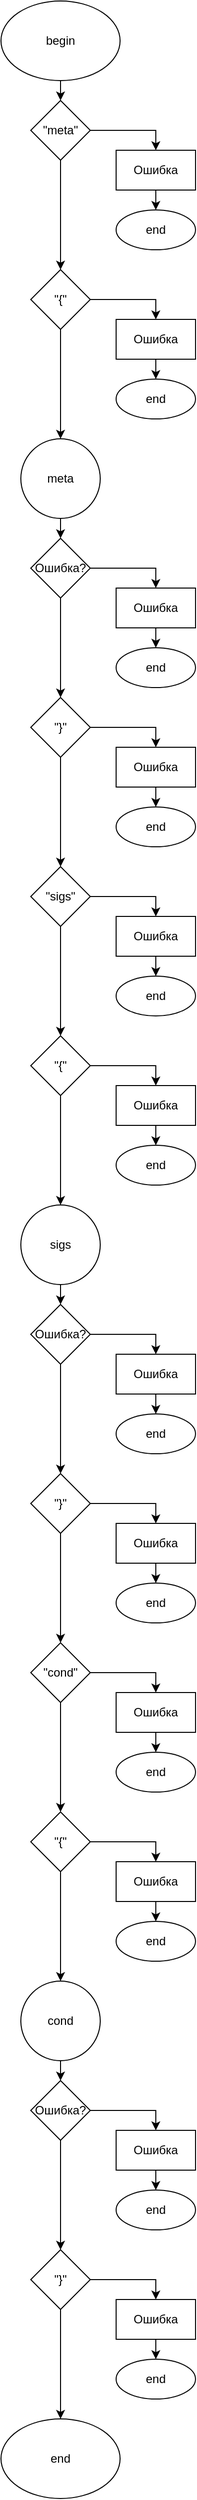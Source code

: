 <mxfile version="13.7.9" type="device"><diagram id="icege34jf1zQ6EvljC3Y" name="Страница 1"><mxGraphModel dx="1038" dy="616" grid="1" gridSize="10" guides="1" tooltips="1" connect="1" arrows="1" fold="1" page="1" pageScale="1" pageWidth="827" pageHeight="1169" math="0" shadow="0"><root><mxCell id="0"/><mxCell id="1" parent="0"/><mxCell id="bdGSW_OH24FTYr6A_JmZ-12" style="edgeStyle=orthogonalEdgeStyle;rounded=0;orthogonalLoop=1;jettySize=auto;html=1;exitX=0.5;exitY=1;exitDx=0;exitDy=0;entryX=0.5;entryY=0;entryDx=0;entryDy=0;" edge="1" parent="1" source="cyXj8lNAo7ZEp0eibhiN-1" target="bdGSW_OH24FTYr6A_JmZ-5"><mxGeometry relative="1" as="geometry"/></mxCell><mxCell id="cyXj8lNAo7ZEp0eibhiN-1" value="begin" style="ellipse;whiteSpace=wrap;html=1;" parent="1" vertex="1"><mxGeometry x="354" y="40" width="120" height="80" as="geometry"/></mxCell><mxCell id="bdGSW_OH24FTYr6A_JmZ-1" style="edgeStyle=orthogonalEdgeStyle;rounded=0;orthogonalLoop=1;jettySize=auto;html=1;exitX=0.5;exitY=1;exitDx=0;exitDy=0;entryX=0.5;entryY=0;entryDx=0;entryDy=0;" edge="1" parent="1" source="bdGSW_OH24FTYr6A_JmZ-2" target="bdGSW_OH24FTYr6A_JmZ-3"><mxGeometry relative="1" as="geometry"/></mxCell><mxCell id="bdGSW_OH24FTYr6A_JmZ-2" value="Ошибка" style="rounded=0;whiteSpace=wrap;html=1;" vertex="1" parent="1"><mxGeometry x="470" y="190" width="80" height="40" as="geometry"/></mxCell><mxCell id="bdGSW_OH24FTYr6A_JmZ-3" value="end" style="ellipse;whiteSpace=wrap;html=1;" vertex="1" parent="1"><mxGeometry x="470" y="250" width="80" height="40" as="geometry"/></mxCell><mxCell id="bdGSW_OH24FTYr6A_JmZ-4" style="edgeStyle=orthogonalEdgeStyle;rounded=0;orthogonalLoop=1;jettySize=auto;html=1;exitX=1;exitY=0.5;exitDx=0;exitDy=0;entryX=0.5;entryY=0;entryDx=0;entryDy=0;" edge="1" parent="1" source="bdGSW_OH24FTYr6A_JmZ-5" target="bdGSW_OH24FTYr6A_JmZ-2"><mxGeometry relative="1" as="geometry"/></mxCell><mxCell id="bdGSW_OH24FTYr6A_JmZ-11" style="edgeStyle=orthogonalEdgeStyle;rounded=0;orthogonalLoop=1;jettySize=auto;html=1;exitX=0.5;exitY=1;exitDx=0;exitDy=0;entryX=0.5;entryY=0;entryDx=0;entryDy=0;" edge="1" parent="1" source="bdGSW_OH24FTYr6A_JmZ-5" target="bdGSW_OH24FTYr6A_JmZ-10"><mxGeometry relative="1" as="geometry"/></mxCell><mxCell id="bdGSW_OH24FTYr6A_JmZ-5" value="&quot;meta&quot;" style="rhombus;whiteSpace=wrap;html=1;" vertex="1" parent="1"><mxGeometry x="384" y="140" width="60" height="60" as="geometry"/></mxCell><mxCell id="bdGSW_OH24FTYr6A_JmZ-6" style="edgeStyle=orthogonalEdgeStyle;rounded=0;orthogonalLoop=1;jettySize=auto;html=1;exitX=0.5;exitY=1;exitDx=0;exitDy=0;entryX=0.5;entryY=0;entryDx=0;entryDy=0;" edge="1" parent="1" source="bdGSW_OH24FTYr6A_JmZ-7" target="bdGSW_OH24FTYr6A_JmZ-8"><mxGeometry relative="1" as="geometry"/></mxCell><mxCell id="bdGSW_OH24FTYr6A_JmZ-7" value="Ошибка" style="rounded=0;whiteSpace=wrap;html=1;" vertex="1" parent="1"><mxGeometry x="470" y="360" width="80" height="40" as="geometry"/></mxCell><mxCell id="bdGSW_OH24FTYr6A_JmZ-8" value="end" style="ellipse;whiteSpace=wrap;html=1;" vertex="1" parent="1"><mxGeometry x="470" y="420" width="80" height="40" as="geometry"/></mxCell><mxCell id="bdGSW_OH24FTYr6A_JmZ-9" style="edgeStyle=orthogonalEdgeStyle;rounded=0;orthogonalLoop=1;jettySize=auto;html=1;exitX=1;exitY=0.5;exitDx=0;exitDy=0;entryX=0.5;entryY=0;entryDx=0;entryDy=0;" edge="1" parent="1" source="bdGSW_OH24FTYr6A_JmZ-10" target="bdGSW_OH24FTYr6A_JmZ-7"><mxGeometry relative="1" as="geometry"/></mxCell><mxCell id="bdGSW_OH24FTYr6A_JmZ-14" style="edgeStyle=orthogonalEdgeStyle;rounded=0;orthogonalLoop=1;jettySize=auto;html=1;exitX=0.5;exitY=1;exitDx=0;exitDy=0;entryX=0.5;entryY=0;entryDx=0;entryDy=0;" edge="1" parent="1" source="bdGSW_OH24FTYr6A_JmZ-10" target="bdGSW_OH24FTYr6A_JmZ-13"><mxGeometry relative="1" as="geometry"/></mxCell><mxCell id="bdGSW_OH24FTYr6A_JmZ-10" value="&quot;{&quot;" style="rhombus;whiteSpace=wrap;html=1;" vertex="1" parent="1"><mxGeometry x="384" y="310" width="60" height="60" as="geometry"/></mxCell><mxCell id="bdGSW_OH24FTYr6A_JmZ-21" style="edgeStyle=orthogonalEdgeStyle;rounded=0;orthogonalLoop=1;jettySize=auto;html=1;exitX=0.5;exitY=1;exitDx=0;exitDy=0;entryX=0.5;entryY=0;entryDx=0;entryDy=0;" edge="1" parent="1" source="bdGSW_OH24FTYr6A_JmZ-13" target="bdGSW_OH24FTYr6A_JmZ-20"><mxGeometry relative="1" as="geometry"/></mxCell><mxCell id="bdGSW_OH24FTYr6A_JmZ-13" value="meta" style="ellipse;whiteSpace=wrap;html=1;aspect=fixed;" vertex="1" parent="1"><mxGeometry x="374" y="480" width="80" height="80" as="geometry"/></mxCell><mxCell id="bdGSW_OH24FTYr6A_JmZ-15" style="edgeStyle=orthogonalEdgeStyle;rounded=0;orthogonalLoop=1;jettySize=auto;html=1;exitX=0.5;exitY=1;exitDx=0;exitDy=0;entryX=0.5;entryY=0;entryDx=0;entryDy=0;" edge="1" parent="1" source="bdGSW_OH24FTYr6A_JmZ-16" target="bdGSW_OH24FTYr6A_JmZ-17"><mxGeometry relative="1" as="geometry"/></mxCell><mxCell id="bdGSW_OH24FTYr6A_JmZ-16" value="Ошибка" style="rounded=0;whiteSpace=wrap;html=1;" vertex="1" parent="1"><mxGeometry x="470" y="630" width="80" height="40" as="geometry"/></mxCell><mxCell id="bdGSW_OH24FTYr6A_JmZ-17" value="end" style="ellipse;whiteSpace=wrap;html=1;" vertex="1" parent="1"><mxGeometry x="470" y="690" width="80" height="40" as="geometry"/></mxCell><mxCell id="bdGSW_OH24FTYr6A_JmZ-18" style="edgeStyle=orthogonalEdgeStyle;rounded=0;orthogonalLoop=1;jettySize=auto;html=1;exitX=1;exitY=0.5;exitDx=0;exitDy=0;entryX=0.5;entryY=0;entryDx=0;entryDy=0;" edge="1" parent="1" source="bdGSW_OH24FTYr6A_JmZ-20" target="bdGSW_OH24FTYr6A_JmZ-16"><mxGeometry relative="1" as="geometry"/></mxCell><mxCell id="bdGSW_OH24FTYr6A_JmZ-73" style="edgeStyle=orthogonalEdgeStyle;rounded=0;orthogonalLoop=1;jettySize=auto;html=1;exitX=0.5;exitY=1;exitDx=0;exitDy=0;entryX=0.5;entryY=0;entryDx=0;entryDy=0;" edge="1" parent="1" source="bdGSW_OH24FTYr6A_JmZ-20" target="bdGSW_OH24FTYr6A_JmZ-65"><mxGeometry relative="1" as="geometry"/></mxCell><mxCell id="bdGSW_OH24FTYr6A_JmZ-20" value="Ошибка?" style="rhombus;whiteSpace=wrap;html=1;" vertex="1" parent="1"><mxGeometry x="384" y="580" width="60" height="60" as="geometry"/></mxCell><mxCell id="bdGSW_OH24FTYr6A_JmZ-22" style="edgeStyle=orthogonalEdgeStyle;rounded=0;orthogonalLoop=1;jettySize=auto;html=1;exitX=0.5;exitY=1;exitDx=0;exitDy=0;entryX=0.5;entryY=0;entryDx=0;entryDy=0;" edge="1" parent="1" source="bdGSW_OH24FTYr6A_JmZ-23" target="bdGSW_OH24FTYr6A_JmZ-24"><mxGeometry relative="1" as="geometry"/></mxCell><mxCell id="bdGSW_OH24FTYr6A_JmZ-23" value="Ошибка" style="rounded=0;whiteSpace=wrap;html=1;" vertex="1" parent="1"><mxGeometry x="470" y="960" width="80" height="40" as="geometry"/></mxCell><mxCell id="bdGSW_OH24FTYr6A_JmZ-24" value="end" style="ellipse;whiteSpace=wrap;html=1;" vertex="1" parent="1"><mxGeometry x="470" y="1020" width="80" height="40" as="geometry"/></mxCell><mxCell id="bdGSW_OH24FTYr6A_JmZ-25" style="edgeStyle=orthogonalEdgeStyle;rounded=0;orthogonalLoop=1;jettySize=auto;html=1;exitX=1;exitY=0.5;exitDx=0;exitDy=0;entryX=0.5;entryY=0;entryDx=0;entryDy=0;" edge="1" parent="1" source="bdGSW_OH24FTYr6A_JmZ-27" target="bdGSW_OH24FTYr6A_JmZ-23"><mxGeometry relative="1" as="geometry"/></mxCell><mxCell id="bdGSW_OH24FTYr6A_JmZ-26" style="edgeStyle=orthogonalEdgeStyle;rounded=0;orthogonalLoop=1;jettySize=auto;html=1;exitX=0.5;exitY=1;exitDx=0;exitDy=0;entryX=0.5;entryY=0;entryDx=0;entryDy=0;" edge="1" parent="1" source="bdGSW_OH24FTYr6A_JmZ-27" target="bdGSW_OH24FTYr6A_JmZ-33"><mxGeometry relative="1" as="geometry"/></mxCell><mxCell id="bdGSW_OH24FTYr6A_JmZ-27" value="&quot;sigs&quot;" style="rhombus;whiteSpace=wrap;html=1;" vertex="1" parent="1"><mxGeometry x="384" y="910" width="60" height="60" as="geometry"/></mxCell><mxCell id="bdGSW_OH24FTYr6A_JmZ-28" style="edgeStyle=orthogonalEdgeStyle;rounded=0;orthogonalLoop=1;jettySize=auto;html=1;exitX=0.5;exitY=1;exitDx=0;exitDy=0;entryX=0.5;entryY=0;entryDx=0;entryDy=0;" edge="1" parent="1" source="bdGSW_OH24FTYr6A_JmZ-29" target="bdGSW_OH24FTYr6A_JmZ-30"><mxGeometry relative="1" as="geometry"/></mxCell><mxCell id="bdGSW_OH24FTYr6A_JmZ-29" value="Ошибка" style="rounded=0;whiteSpace=wrap;html=1;" vertex="1" parent="1"><mxGeometry x="470" y="1130" width="80" height="40" as="geometry"/></mxCell><mxCell id="bdGSW_OH24FTYr6A_JmZ-30" value="end" style="ellipse;whiteSpace=wrap;html=1;" vertex="1" parent="1"><mxGeometry x="470" y="1190" width="80" height="40" as="geometry"/></mxCell><mxCell id="bdGSW_OH24FTYr6A_JmZ-31" style="edgeStyle=orthogonalEdgeStyle;rounded=0;orthogonalLoop=1;jettySize=auto;html=1;exitX=1;exitY=0.5;exitDx=0;exitDy=0;entryX=0.5;entryY=0;entryDx=0;entryDy=0;" edge="1" parent="1" source="bdGSW_OH24FTYr6A_JmZ-33" target="bdGSW_OH24FTYr6A_JmZ-29"><mxGeometry relative="1" as="geometry"/></mxCell><mxCell id="bdGSW_OH24FTYr6A_JmZ-32" style="edgeStyle=orthogonalEdgeStyle;rounded=0;orthogonalLoop=1;jettySize=auto;html=1;exitX=0.5;exitY=1;exitDx=0;exitDy=0;entryX=0.5;entryY=0;entryDx=0;entryDy=0;" edge="1" parent="1" source="bdGSW_OH24FTYr6A_JmZ-33" target="bdGSW_OH24FTYr6A_JmZ-35"><mxGeometry relative="1" as="geometry"/></mxCell><mxCell id="bdGSW_OH24FTYr6A_JmZ-33" value="&quot;{&quot;" style="rhombus;whiteSpace=wrap;html=1;" vertex="1" parent="1"><mxGeometry x="384" y="1080" width="60" height="60" as="geometry"/></mxCell><mxCell id="bdGSW_OH24FTYr6A_JmZ-34" style="edgeStyle=orthogonalEdgeStyle;rounded=0;orthogonalLoop=1;jettySize=auto;html=1;exitX=0.5;exitY=1;exitDx=0;exitDy=0;entryX=0.5;entryY=0;entryDx=0;entryDy=0;" edge="1" parent="1" source="bdGSW_OH24FTYr6A_JmZ-35" target="bdGSW_OH24FTYr6A_JmZ-40"><mxGeometry relative="1" as="geometry"/></mxCell><mxCell id="bdGSW_OH24FTYr6A_JmZ-35" value="sigs" style="ellipse;whiteSpace=wrap;html=1;aspect=fixed;" vertex="1" parent="1"><mxGeometry x="374" y="1250" width="80" height="80" as="geometry"/></mxCell><mxCell id="bdGSW_OH24FTYr6A_JmZ-36" style="edgeStyle=orthogonalEdgeStyle;rounded=0;orthogonalLoop=1;jettySize=auto;html=1;exitX=0.5;exitY=1;exitDx=0;exitDy=0;entryX=0.5;entryY=0;entryDx=0;entryDy=0;" edge="1" parent="1" source="bdGSW_OH24FTYr6A_JmZ-37" target="bdGSW_OH24FTYr6A_JmZ-38"><mxGeometry relative="1" as="geometry"/></mxCell><mxCell id="bdGSW_OH24FTYr6A_JmZ-37" value="Ошибка" style="rounded=0;whiteSpace=wrap;html=1;" vertex="1" parent="1"><mxGeometry x="470" y="1400" width="80" height="40" as="geometry"/></mxCell><mxCell id="bdGSW_OH24FTYr6A_JmZ-38" value="end" style="ellipse;whiteSpace=wrap;html=1;" vertex="1" parent="1"><mxGeometry x="470" y="1460" width="80" height="40" as="geometry"/></mxCell><mxCell id="bdGSW_OH24FTYr6A_JmZ-39" style="edgeStyle=orthogonalEdgeStyle;rounded=0;orthogonalLoop=1;jettySize=auto;html=1;exitX=1;exitY=0.5;exitDx=0;exitDy=0;entryX=0.5;entryY=0;entryDx=0;entryDy=0;" edge="1" parent="1" source="bdGSW_OH24FTYr6A_JmZ-40" target="bdGSW_OH24FTYr6A_JmZ-37"><mxGeometry relative="1" as="geometry"/></mxCell><mxCell id="bdGSW_OH24FTYr6A_JmZ-72" style="edgeStyle=orthogonalEdgeStyle;rounded=0;orthogonalLoop=1;jettySize=auto;html=1;exitX=0.5;exitY=1;exitDx=0;exitDy=0;entryX=0.5;entryY=0;entryDx=0;entryDy=0;" edge="1" parent="1" source="bdGSW_OH24FTYr6A_JmZ-40" target="bdGSW_OH24FTYr6A_JmZ-70"><mxGeometry relative="1" as="geometry"/></mxCell><mxCell id="bdGSW_OH24FTYr6A_JmZ-40" value="Ошибка?" style="rhombus;whiteSpace=wrap;html=1;" vertex="1" parent="1"><mxGeometry x="384" y="1350" width="60" height="60" as="geometry"/></mxCell><mxCell id="bdGSW_OH24FTYr6A_JmZ-61" style="edgeStyle=orthogonalEdgeStyle;rounded=0;orthogonalLoop=1;jettySize=auto;html=1;exitX=0.5;exitY=1;exitDx=0;exitDy=0;entryX=0.5;entryY=0;entryDx=0;entryDy=0;" edge="1" parent="1" source="bdGSW_OH24FTYr6A_JmZ-62" target="bdGSW_OH24FTYr6A_JmZ-63"><mxGeometry relative="1" as="geometry"/></mxCell><mxCell id="bdGSW_OH24FTYr6A_JmZ-62" value="Ошибка" style="rounded=0;whiteSpace=wrap;html=1;" vertex="1" parent="1"><mxGeometry x="470" y="790" width="80" height="40" as="geometry"/></mxCell><mxCell id="bdGSW_OH24FTYr6A_JmZ-63" value="end" style="ellipse;whiteSpace=wrap;html=1;" vertex="1" parent="1"><mxGeometry x="470" y="850" width="80" height="40" as="geometry"/></mxCell><mxCell id="bdGSW_OH24FTYr6A_JmZ-64" style="edgeStyle=orthogonalEdgeStyle;rounded=0;orthogonalLoop=1;jettySize=auto;html=1;exitX=1;exitY=0.5;exitDx=0;exitDy=0;entryX=0.5;entryY=0;entryDx=0;entryDy=0;" edge="1" parent="1" source="bdGSW_OH24FTYr6A_JmZ-65" target="bdGSW_OH24FTYr6A_JmZ-62"><mxGeometry relative="1" as="geometry"/></mxCell><mxCell id="bdGSW_OH24FTYr6A_JmZ-71" style="edgeStyle=orthogonalEdgeStyle;rounded=0;orthogonalLoop=1;jettySize=auto;html=1;exitX=0.5;exitY=1;exitDx=0;exitDy=0;entryX=0.5;entryY=0;entryDx=0;entryDy=0;" edge="1" parent="1" source="bdGSW_OH24FTYr6A_JmZ-65" target="bdGSW_OH24FTYr6A_JmZ-27"><mxGeometry relative="1" as="geometry"/></mxCell><mxCell id="bdGSW_OH24FTYr6A_JmZ-65" value="&quot;}&quot;" style="rhombus;whiteSpace=wrap;html=1;" vertex="1" parent="1"><mxGeometry x="384" y="740" width="60" height="60" as="geometry"/></mxCell><mxCell id="bdGSW_OH24FTYr6A_JmZ-66" style="edgeStyle=orthogonalEdgeStyle;rounded=0;orthogonalLoop=1;jettySize=auto;html=1;exitX=0.5;exitY=1;exitDx=0;exitDy=0;entryX=0.5;entryY=0;entryDx=0;entryDy=0;" edge="1" parent="1" source="bdGSW_OH24FTYr6A_JmZ-67" target="bdGSW_OH24FTYr6A_JmZ-68"><mxGeometry relative="1" as="geometry"/></mxCell><mxCell id="bdGSW_OH24FTYr6A_JmZ-67" value="Ошибка" style="rounded=0;whiteSpace=wrap;html=1;" vertex="1" parent="1"><mxGeometry x="470" y="1570" width="80" height="40" as="geometry"/></mxCell><mxCell id="bdGSW_OH24FTYr6A_JmZ-68" value="end" style="ellipse;whiteSpace=wrap;html=1;" vertex="1" parent="1"><mxGeometry x="470" y="1630" width="80" height="40" as="geometry"/></mxCell><mxCell id="bdGSW_OH24FTYr6A_JmZ-69" style="edgeStyle=orthogonalEdgeStyle;rounded=0;orthogonalLoop=1;jettySize=auto;html=1;exitX=1;exitY=0.5;exitDx=0;exitDy=0;entryX=0.5;entryY=0;entryDx=0;entryDy=0;" edge="1" parent="1" source="bdGSW_OH24FTYr6A_JmZ-70" target="bdGSW_OH24FTYr6A_JmZ-67"><mxGeometry relative="1" as="geometry"/></mxCell><mxCell id="bdGSW_OH24FTYr6A_JmZ-99" style="edgeStyle=orthogonalEdgeStyle;rounded=0;orthogonalLoop=1;jettySize=auto;html=1;exitX=0.5;exitY=1;exitDx=0;exitDy=0;entryX=0.5;entryY=0;entryDx=0;entryDy=0;" edge="1" parent="1" source="bdGSW_OH24FTYr6A_JmZ-70" target="bdGSW_OH24FTYr6A_JmZ-79"><mxGeometry relative="1" as="geometry"/></mxCell><mxCell id="bdGSW_OH24FTYr6A_JmZ-70" value="&quot;}&quot;" style="rhombus;whiteSpace=wrap;html=1;" vertex="1" parent="1"><mxGeometry x="384" y="1520" width="60" height="60" as="geometry"/></mxCell><mxCell id="bdGSW_OH24FTYr6A_JmZ-74" style="edgeStyle=orthogonalEdgeStyle;rounded=0;orthogonalLoop=1;jettySize=auto;html=1;exitX=0.5;exitY=1;exitDx=0;exitDy=0;entryX=0.5;entryY=0;entryDx=0;entryDy=0;" edge="1" parent="1" source="bdGSW_OH24FTYr6A_JmZ-75" target="bdGSW_OH24FTYr6A_JmZ-76"><mxGeometry relative="1" as="geometry"/></mxCell><mxCell id="bdGSW_OH24FTYr6A_JmZ-75" value="Ошибка" style="rounded=0;whiteSpace=wrap;html=1;" vertex="1" parent="1"><mxGeometry x="470" y="1740" width="80" height="40" as="geometry"/></mxCell><mxCell id="bdGSW_OH24FTYr6A_JmZ-76" value="end" style="ellipse;whiteSpace=wrap;html=1;" vertex="1" parent="1"><mxGeometry x="470" y="1800" width="80" height="40" as="geometry"/></mxCell><mxCell id="bdGSW_OH24FTYr6A_JmZ-77" style="edgeStyle=orthogonalEdgeStyle;rounded=0;orthogonalLoop=1;jettySize=auto;html=1;exitX=1;exitY=0.5;exitDx=0;exitDy=0;entryX=0.5;entryY=0;entryDx=0;entryDy=0;" edge="1" parent="1" source="bdGSW_OH24FTYr6A_JmZ-79" target="bdGSW_OH24FTYr6A_JmZ-75"><mxGeometry relative="1" as="geometry"/></mxCell><mxCell id="bdGSW_OH24FTYr6A_JmZ-78" style="edgeStyle=orthogonalEdgeStyle;rounded=0;orthogonalLoop=1;jettySize=auto;html=1;exitX=0.5;exitY=1;exitDx=0;exitDy=0;entryX=0.5;entryY=0;entryDx=0;entryDy=0;" edge="1" parent="1" source="bdGSW_OH24FTYr6A_JmZ-79" target="bdGSW_OH24FTYr6A_JmZ-85"><mxGeometry relative="1" as="geometry"/></mxCell><mxCell id="bdGSW_OH24FTYr6A_JmZ-79" value="&quot;cond&quot;" style="rhombus;whiteSpace=wrap;html=1;" vertex="1" parent="1"><mxGeometry x="384" y="1690" width="60" height="60" as="geometry"/></mxCell><mxCell id="bdGSW_OH24FTYr6A_JmZ-80" style="edgeStyle=orthogonalEdgeStyle;rounded=0;orthogonalLoop=1;jettySize=auto;html=1;exitX=0.5;exitY=1;exitDx=0;exitDy=0;entryX=0.5;entryY=0;entryDx=0;entryDy=0;" edge="1" parent="1" source="bdGSW_OH24FTYr6A_JmZ-81" target="bdGSW_OH24FTYr6A_JmZ-82"><mxGeometry relative="1" as="geometry"/></mxCell><mxCell id="bdGSW_OH24FTYr6A_JmZ-81" value="Ошибка" style="rounded=0;whiteSpace=wrap;html=1;" vertex="1" parent="1"><mxGeometry x="470" y="1910" width="80" height="40" as="geometry"/></mxCell><mxCell id="bdGSW_OH24FTYr6A_JmZ-82" value="end" style="ellipse;whiteSpace=wrap;html=1;" vertex="1" parent="1"><mxGeometry x="470" y="1970" width="80" height="40" as="geometry"/></mxCell><mxCell id="bdGSW_OH24FTYr6A_JmZ-83" style="edgeStyle=orthogonalEdgeStyle;rounded=0;orthogonalLoop=1;jettySize=auto;html=1;exitX=1;exitY=0.5;exitDx=0;exitDy=0;entryX=0.5;entryY=0;entryDx=0;entryDy=0;" edge="1" parent="1" source="bdGSW_OH24FTYr6A_JmZ-85" target="bdGSW_OH24FTYr6A_JmZ-81"><mxGeometry relative="1" as="geometry"/></mxCell><mxCell id="bdGSW_OH24FTYr6A_JmZ-84" style="edgeStyle=orthogonalEdgeStyle;rounded=0;orthogonalLoop=1;jettySize=auto;html=1;exitX=0.5;exitY=1;exitDx=0;exitDy=0;entryX=0.5;entryY=0;entryDx=0;entryDy=0;" edge="1" parent="1" source="bdGSW_OH24FTYr6A_JmZ-85" target="bdGSW_OH24FTYr6A_JmZ-87"><mxGeometry relative="1" as="geometry"/></mxCell><mxCell id="bdGSW_OH24FTYr6A_JmZ-85" value="&quot;{&quot;" style="rhombus;whiteSpace=wrap;html=1;" vertex="1" parent="1"><mxGeometry x="384" y="1860" width="60" height="60" as="geometry"/></mxCell><mxCell id="bdGSW_OH24FTYr6A_JmZ-86" style="edgeStyle=orthogonalEdgeStyle;rounded=0;orthogonalLoop=1;jettySize=auto;html=1;exitX=0.5;exitY=1;exitDx=0;exitDy=0;entryX=0.5;entryY=0;entryDx=0;entryDy=0;" edge="1" parent="1" source="bdGSW_OH24FTYr6A_JmZ-87" target="bdGSW_OH24FTYr6A_JmZ-93"><mxGeometry relative="1" as="geometry"/></mxCell><mxCell id="bdGSW_OH24FTYr6A_JmZ-87" value="cond" style="ellipse;whiteSpace=wrap;html=1;aspect=fixed;" vertex="1" parent="1"><mxGeometry x="374" y="2030" width="80" height="80" as="geometry"/></mxCell><mxCell id="bdGSW_OH24FTYr6A_JmZ-88" style="edgeStyle=orthogonalEdgeStyle;rounded=0;orthogonalLoop=1;jettySize=auto;html=1;exitX=0.5;exitY=1;exitDx=0;exitDy=0;entryX=0.5;entryY=0;entryDx=0;entryDy=0;" edge="1" parent="1" source="bdGSW_OH24FTYr6A_JmZ-89" target="bdGSW_OH24FTYr6A_JmZ-90"><mxGeometry relative="1" as="geometry"/></mxCell><mxCell id="bdGSW_OH24FTYr6A_JmZ-89" value="Ошибка" style="rounded=0;whiteSpace=wrap;html=1;" vertex="1" parent="1"><mxGeometry x="470" y="2180" width="80" height="40" as="geometry"/></mxCell><mxCell id="bdGSW_OH24FTYr6A_JmZ-90" value="end" style="ellipse;whiteSpace=wrap;html=1;" vertex="1" parent="1"><mxGeometry x="470" y="2240" width="80" height="40" as="geometry"/></mxCell><mxCell id="bdGSW_OH24FTYr6A_JmZ-91" style="edgeStyle=orthogonalEdgeStyle;rounded=0;orthogonalLoop=1;jettySize=auto;html=1;exitX=1;exitY=0.5;exitDx=0;exitDy=0;entryX=0.5;entryY=0;entryDx=0;entryDy=0;" edge="1" parent="1" source="bdGSW_OH24FTYr6A_JmZ-93" target="bdGSW_OH24FTYr6A_JmZ-89"><mxGeometry relative="1" as="geometry"/></mxCell><mxCell id="bdGSW_OH24FTYr6A_JmZ-92" style="edgeStyle=orthogonalEdgeStyle;rounded=0;orthogonalLoop=1;jettySize=auto;html=1;exitX=0.5;exitY=1;exitDx=0;exitDy=0;entryX=0.5;entryY=0;entryDx=0;entryDy=0;" edge="1" parent="1" source="bdGSW_OH24FTYr6A_JmZ-93" target="bdGSW_OH24FTYr6A_JmZ-98"><mxGeometry relative="1" as="geometry"/></mxCell><mxCell id="bdGSW_OH24FTYr6A_JmZ-93" value="Ошибка?" style="rhombus;whiteSpace=wrap;html=1;" vertex="1" parent="1"><mxGeometry x="384" y="2130" width="60" height="60" as="geometry"/></mxCell><mxCell id="bdGSW_OH24FTYr6A_JmZ-94" style="edgeStyle=orthogonalEdgeStyle;rounded=0;orthogonalLoop=1;jettySize=auto;html=1;exitX=0.5;exitY=1;exitDx=0;exitDy=0;entryX=0.5;entryY=0;entryDx=0;entryDy=0;" edge="1" parent="1" source="bdGSW_OH24FTYr6A_JmZ-95" target="bdGSW_OH24FTYr6A_JmZ-96"><mxGeometry relative="1" as="geometry"/></mxCell><mxCell id="bdGSW_OH24FTYr6A_JmZ-95" value="Ошибка" style="rounded=0;whiteSpace=wrap;html=1;" vertex="1" parent="1"><mxGeometry x="470" y="2350" width="80" height="40" as="geometry"/></mxCell><mxCell id="bdGSW_OH24FTYr6A_JmZ-96" value="end" style="ellipse;whiteSpace=wrap;html=1;" vertex="1" parent="1"><mxGeometry x="470" y="2410" width="80" height="40" as="geometry"/></mxCell><mxCell id="bdGSW_OH24FTYr6A_JmZ-97" style="edgeStyle=orthogonalEdgeStyle;rounded=0;orthogonalLoop=1;jettySize=auto;html=1;exitX=1;exitY=0.5;exitDx=0;exitDy=0;entryX=0.5;entryY=0;entryDx=0;entryDy=0;" edge="1" parent="1" source="bdGSW_OH24FTYr6A_JmZ-98" target="bdGSW_OH24FTYr6A_JmZ-95"><mxGeometry relative="1" as="geometry"/></mxCell><mxCell id="bdGSW_OH24FTYr6A_JmZ-101" style="edgeStyle=orthogonalEdgeStyle;rounded=0;orthogonalLoop=1;jettySize=auto;html=1;exitX=0.5;exitY=1;exitDx=0;exitDy=0;entryX=0.5;entryY=0;entryDx=0;entryDy=0;" edge="1" parent="1" source="bdGSW_OH24FTYr6A_JmZ-98" target="bdGSW_OH24FTYr6A_JmZ-100"><mxGeometry relative="1" as="geometry"/></mxCell><mxCell id="bdGSW_OH24FTYr6A_JmZ-98" value="&quot;}&quot;" style="rhombus;whiteSpace=wrap;html=1;" vertex="1" parent="1"><mxGeometry x="384" y="2300" width="60" height="60" as="geometry"/></mxCell><mxCell id="bdGSW_OH24FTYr6A_JmZ-100" value="end" style="ellipse;whiteSpace=wrap;html=1;" vertex="1" parent="1"><mxGeometry x="354" y="2470" width="120" height="80" as="geometry"/></mxCell></root></mxGraphModel></diagram></mxfile>